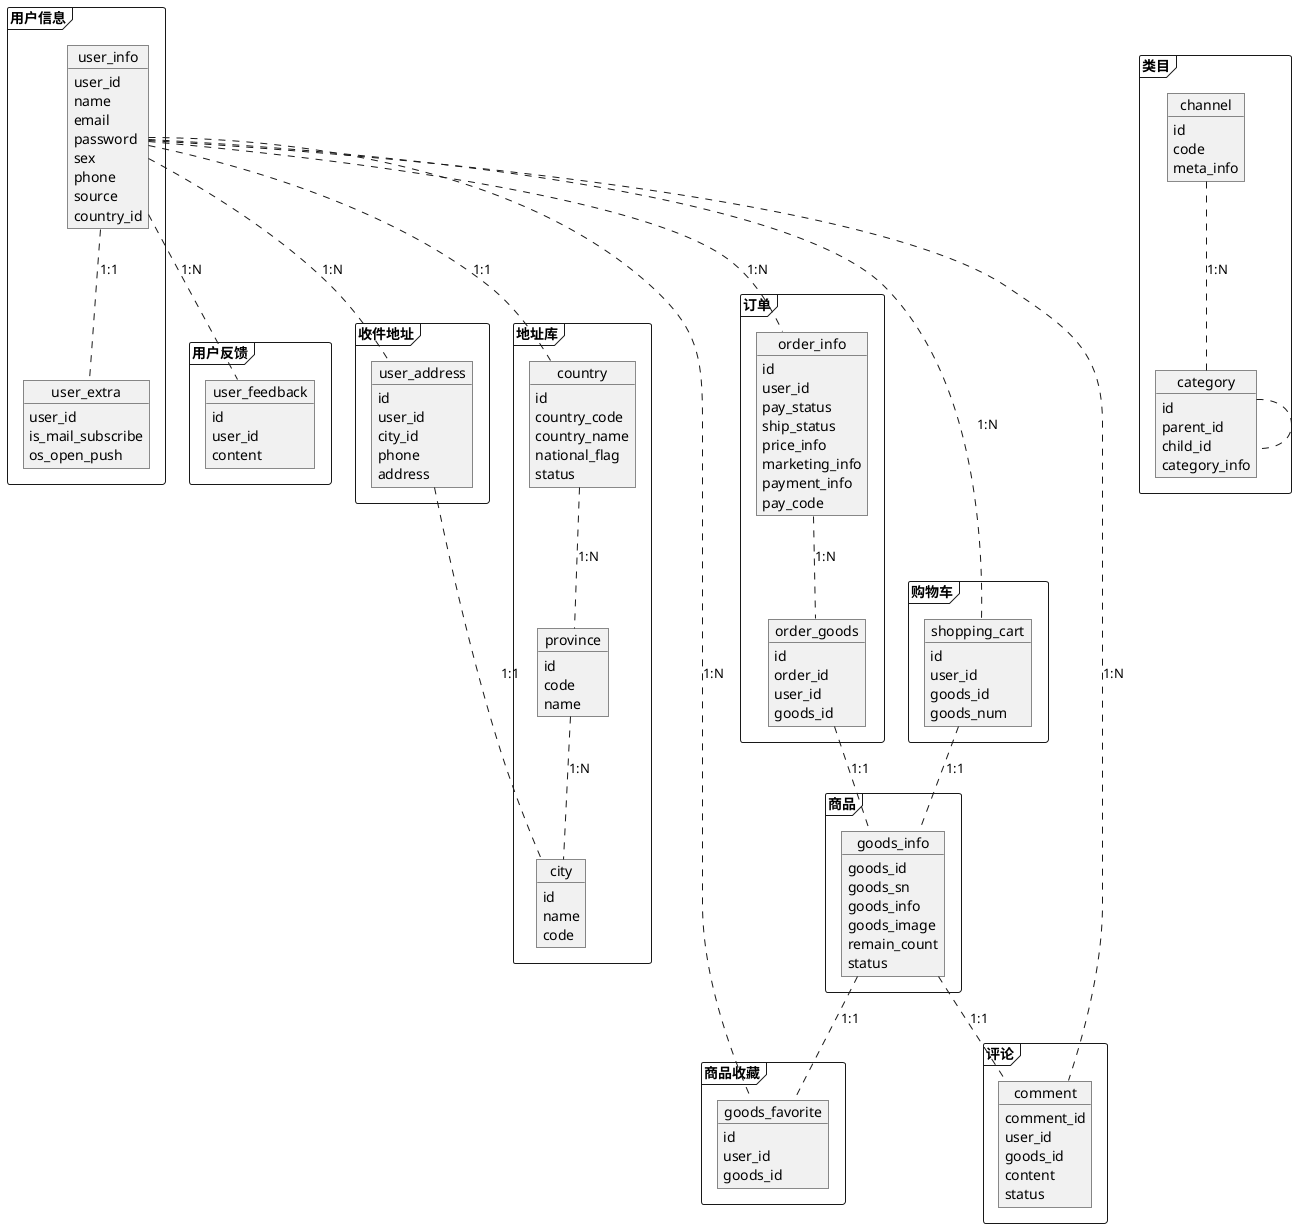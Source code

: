 @startuml


frame 用户信息 {
object user_info {
    user_id
    name
    email
    password
    sex
    phone
    source
    country_id
}



object user_extra {
    user_id
    is_mail_subscribe
    os_open_push
}
}

frame 用户反馈{
object user_feedback {
    id
    user_id
    content
}
}

frame 收件地址{
object user_address {
    id
    user_id
    city_id
    phone
    address
}
}

frame 订单 {
	object order_info {
		id
		user_id
		pay_status
		ship_status
		price_info
		marketing_info
		payment_info
		pay_code
	}

	object order_goods {
		id
		order_id
		user_id
		goods_id
	}
}

frame 商品{
object goods_info {
    goods_id
    goods_sn
    goods_info
    goods_image
    remain_count
    status
}
}

frame 商品收藏{
object goods_favorite {
    id
    user_id
    goods_id
}
}


frame 类目 {
object category {
    id
    parent_id
    child_id
    category_info
}

object channel {
    id
    code
    meta_info
}
}

frame 地址库{
object country {
    id
    country_code
    country_name
    national_flag
    status
}

user_info .. country: 1:1

object province {
    id
    code
    name
}

object city {
    id
    name
    code
}
}


frame 购物车{
object shopping_cart {
    id
    user_id
    goods_id
    goods_num
}
}

frame 评论 {
    object comment {
        comment_id
        user_id
        goods_id
        content
        status
    }
}


user_info .. user_address : 1:N
user_info .. user_extra: 1:1
country .. province : 1:N
province .. city : 1:N
user_address .. city : 1:1

user_info .. comment : 1:N
goods_info .. comment : 1:1

user_info .. goods_favorite : 1:N
goods_info .. goods_favorite : 1:1

user_info .. shopping_cart : 1:N
shopping_cart .. goods_info : 1:1

user_info .. user_feedback : 1:N

channel .. category : 1:N
category .. category

user_info .. order_info : 1:N
order_info .. order_goods : 1:N
order_goods .. goods_info : 1:1

@enduml
